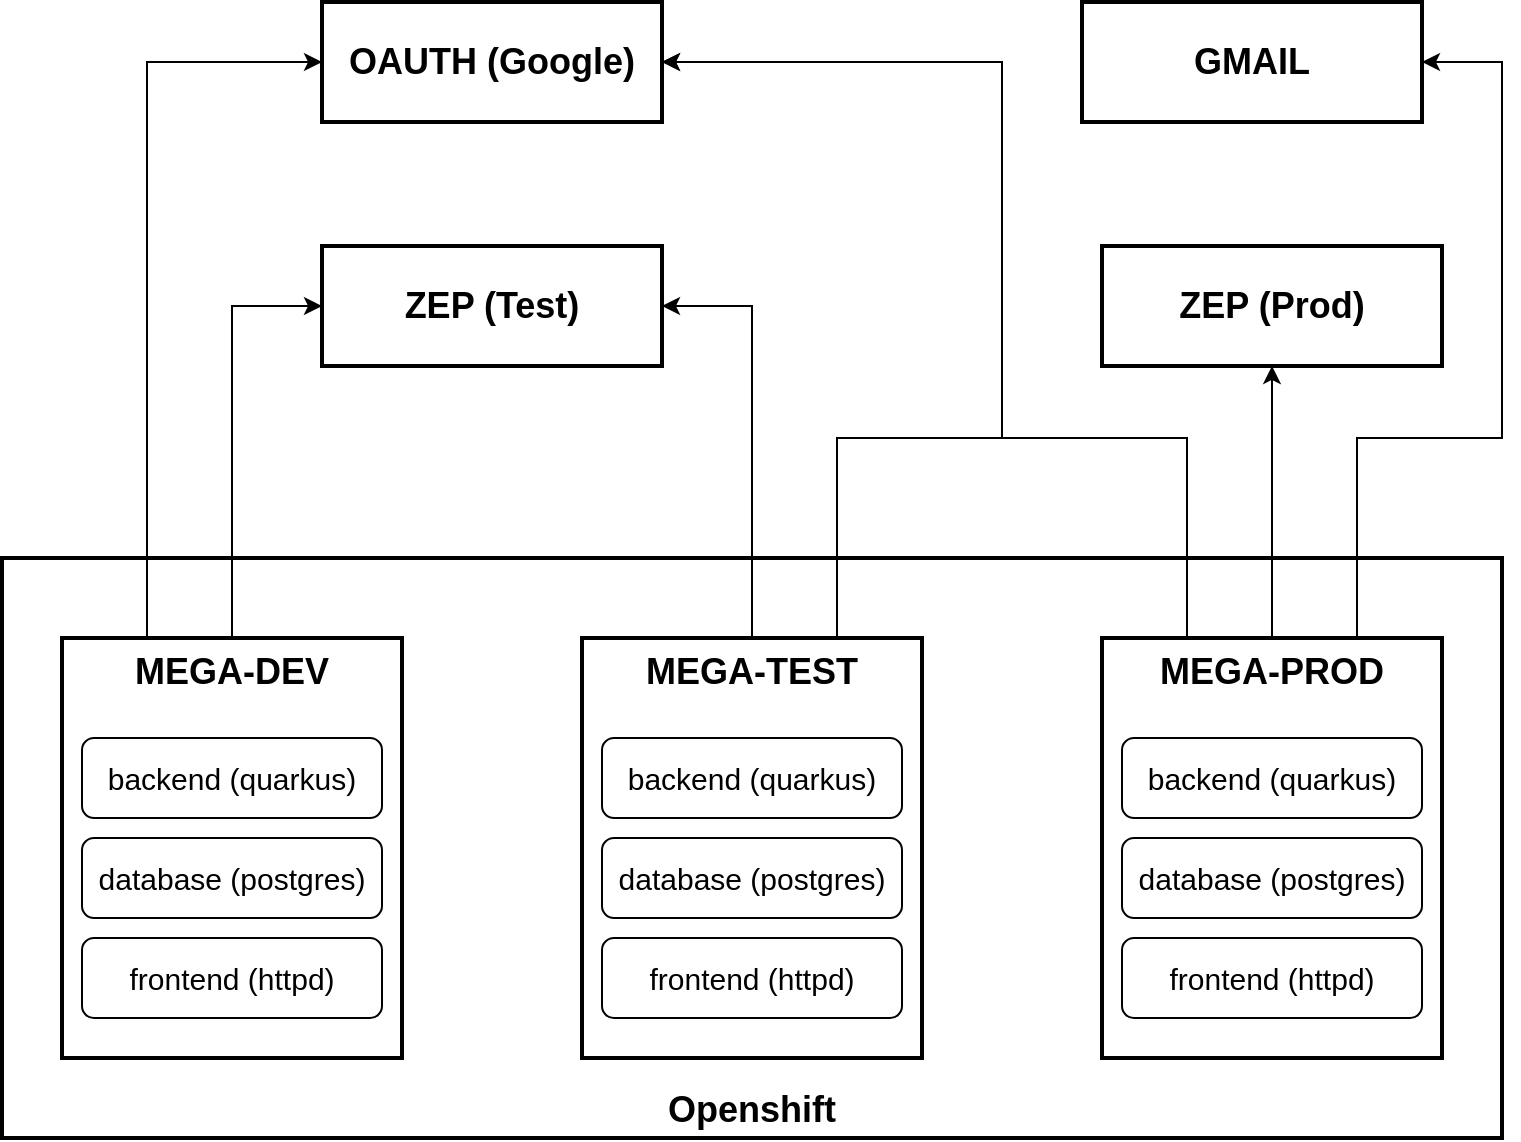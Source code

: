 <mxfile version="13.4.4" type="device"><diagram id="e_SrwKbFXv824Dpr3eIQ" name="MEGA-INFRA"><mxGraphModel dx="1422" dy="846" grid="1" gridSize="10" guides="1" tooltips="1" connect="1" arrows="1" fold="1" page="1" pageScale="1" pageWidth="850" pageHeight="1100" math="0" shadow="0"><root><mxCell id="0"/><mxCell id="1" parent="0"/><mxCell id="cd0icunzSjCtOKbsbu3J-32" value="Openshift" style="rounded=0;whiteSpace=wrap;html=1;strokeWidth=2;fontSize=18;align=center;verticalAlign=bottom;fontStyle=1" parent="1" vertex="1"><mxGeometry x="40" y="520" width="750" height="290" as="geometry"/></mxCell><mxCell id="cd0icunzSjCtOKbsbu3J-24" style="edgeStyle=orthogonalEdgeStyle;rounded=0;orthogonalLoop=1;jettySize=auto;html=1;exitX=0.5;exitY=0;exitDx=0;exitDy=0;entryX=0;entryY=0.5;entryDx=0;entryDy=0;fontSize=18;" parent="1" source="cd0icunzSjCtOKbsbu3J-2" target="cd0icunzSjCtOKbsbu3J-7" edge="1"><mxGeometry relative="1" as="geometry"/></mxCell><mxCell id="cd0icunzSjCtOKbsbu3J-27" style="edgeStyle=orthogonalEdgeStyle;rounded=0;orthogonalLoop=1;jettySize=auto;html=1;exitX=0.25;exitY=0;exitDx=0;exitDy=0;entryX=0;entryY=0.5;entryDx=0;entryDy=0;fontSize=18;" parent="1" source="cd0icunzSjCtOKbsbu3J-2" target="cd0icunzSjCtOKbsbu3J-6" edge="1"><mxGeometry relative="1" as="geometry"/></mxCell><mxCell id="cd0icunzSjCtOKbsbu3J-2" value="MEGA-DEV" style="rounded=0;whiteSpace=wrap;html=1;fontSize=18;verticalAlign=top;fontStyle=1;strokeWidth=2;" parent="1" vertex="1"><mxGeometry x="70" y="560" width="170" height="210" as="geometry"/></mxCell><mxCell id="cd0icunzSjCtOKbsbu3J-25" style="edgeStyle=orthogonalEdgeStyle;rounded=0;orthogonalLoop=1;jettySize=auto;html=1;exitX=0.5;exitY=0;exitDx=0;exitDy=0;entryX=1;entryY=0.5;entryDx=0;entryDy=0;fontSize=18;" parent="1" source="cd0icunzSjCtOKbsbu3J-3" target="cd0icunzSjCtOKbsbu3J-7" edge="1"><mxGeometry relative="1" as="geometry"/></mxCell><mxCell id="cd0icunzSjCtOKbsbu3J-28" style="edgeStyle=orthogonalEdgeStyle;rounded=0;orthogonalLoop=1;jettySize=auto;html=1;exitX=0.75;exitY=0;exitDx=0;exitDy=0;entryX=1;entryY=0.5;entryDx=0;entryDy=0;fontSize=18;" parent="1" source="cd0icunzSjCtOKbsbu3J-3" target="cd0icunzSjCtOKbsbu3J-6" edge="1"><mxGeometry relative="1" as="geometry"><Array as="points"><mxPoint x="458" y="460"/><mxPoint x="540" y="460"/><mxPoint x="540" y="272"/></Array></mxGeometry></mxCell><mxCell id="cd0icunzSjCtOKbsbu3J-3" value="MEGA-TEST" style="rounded=0;whiteSpace=wrap;html=1;fontSize=18;verticalAlign=top;fontStyle=1;strokeWidth=2;" parent="1" vertex="1"><mxGeometry x="330" y="560" width="170" height="210" as="geometry"/></mxCell><mxCell id="cd0icunzSjCtOKbsbu3J-26" style="edgeStyle=orthogonalEdgeStyle;rounded=0;orthogonalLoop=1;jettySize=auto;html=1;exitX=0.5;exitY=0;exitDx=0;exitDy=0;entryX=0.5;entryY=1;entryDx=0;entryDy=0;fontSize=18;" parent="1" source="cd0icunzSjCtOKbsbu3J-5" target="cd0icunzSjCtOKbsbu3J-8" edge="1"><mxGeometry relative="1" as="geometry"/></mxCell><mxCell id="cd0icunzSjCtOKbsbu3J-30" style="edgeStyle=orthogonalEdgeStyle;rounded=0;orthogonalLoop=1;jettySize=auto;html=1;exitX=0.25;exitY=0;exitDx=0;exitDy=0;entryX=1;entryY=0.5;entryDx=0;entryDy=0;fontSize=18;" parent="1" source="cd0icunzSjCtOKbsbu3J-5" target="cd0icunzSjCtOKbsbu3J-6" edge="1"><mxGeometry relative="1" as="geometry"><Array as="points"><mxPoint x="632" y="460"/><mxPoint x="540" y="460"/><mxPoint x="540" y="272"/></Array></mxGeometry></mxCell><mxCell id="cd0icunzSjCtOKbsbu3J-31" style="edgeStyle=orthogonalEdgeStyle;rounded=0;orthogonalLoop=1;jettySize=auto;html=1;exitX=0.75;exitY=0;exitDx=0;exitDy=0;entryX=1;entryY=0.5;entryDx=0;entryDy=0;fontSize=18;" parent="1" source="cd0icunzSjCtOKbsbu3J-5" target="cd0icunzSjCtOKbsbu3J-9" edge="1"><mxGeometry relative="1" as="geometry"><Array as="points"><mxPoint x="718" y="460"/><mxPoint x="790" y="460"/><mxPoint x="790" y="272"/></Array></mxGeometry></mxCell><mxCell id="cd0icunzSjCtOKbsbu3J-5" value="MEGA-PROD" style="rounded=0;whiteSpace=wrap;html=1;fontSize=18;verticalAlign=top;fontStyle=1;strokeWidth=2;" parent="1" vertex="1"><mxGeometry x="590" y="560" width="170" height="210" as="geometry"/></mxCell><mxCell id="cd0icunzSjCtOKbsbu3J-6" value="OAUTH (Google)" style="rounded=0;whiteSpace=wrap;html=1;fontSize=18;strokeWidth=2;fontStyle=1" parent="1" vertex="1"><mxGeometry x="200" y="242" width="170" height="60" as="geometry"/></mxCell><mxCell id="cd0icunzSjCtOKbsbu3J-7" value="ZEP (Test)" style="rounded=0;whiteSpace=wrap;html=1;fontSize=18;strokeWidth=2;fontStyle=1" parent="1" vertex="1"><mxGeometry x="200" y="364" width="170" height="60" as="geometry"/></mxCell><mxCell id="cd0icunzSjCtOKbsbu3J-8" value="ZEP (Prod)" style="rounded=0;whiteSpace=wrap;html=1;fontSize=18;strokeWidth=2;fontStyle=1" parent="1" vertex="1"><mxGeometry x="590" y="364" width="170" height="60" as="geometry"/></mxCell><mxCell id="cd0icunzSjCtOKbsbu3J-9" value="GMAIL" style="rounded=0;whiteSpace=wrap;html=1;fontSize=18;strokeWidth=2;fontStyle=1" parent="1" vertex="1"><mxGeometry x="580" y="242" width="170" height="60" as="geometry"/></mxCell><mxCell id="cd0icunzSjCtOKbsbu3J-12" value="&lt;font style=&quot;font-size: 15px&quot;&gt;backend (quarkus)&lt;/font&gt;" style="rounded=1;whiteSpace=wrap;html=1;fontSize=18;align=center;" parent="1" vertex="1"><mxGeometry x="80" y="610" width="150" height="40" as="geometry"/></mxCell><mxCell id="cd0icunzSjCtOKbsbu3J-13" value="&lt;font style=&quot;font-size: 15px&quot;&gt;frontend (httpd)&lt;/font&gt;" style="rounded=1;whiteSpace=wrap;html=1;fontSize=18;align=center;" parent="1" vertex="1"><mxGeometry x="80" y="710" width="150" height="40" as="geometry"/></mxCell><mxCell id="cd0icunzSjCtOKbsbu3J-20" value="&lt;font style=&quot;font-size: 15px&quot;&gt;backend (quarkus)&lt;/font&gt;" style="rounded=1;whiteSpace=wrap;html=1;fontSize=18;align=center;" parent="1" vertex="1"><mxGeometry x="340" y="610" width="150" height="40" as="geometry"/></mxCell><mxCell id="cd0icunzSjCtOKbsbu3J-21" value="&lt;font style=&quot;font-size: 15px&quot;&gt;frontend (httpd)&lt;/font&gt;" style="rounded=1;whiteSpace=wrap;html=1;fontSize=18;align=center;" parent="1" vertex="1"><mxGeometry x="340" y="710" width="150" height="40" as="geometry"/></mxCell><mxCell id="cd0icunzSjCtOKbsbu3J-22" value="&lt;font style=&quot;font-size: 15px&quot;&gt;backend (quarkus)&lt;/font&gt;" style="rounded=1;whiteSpace=wrap;html=1;fontSize=18;align=center;" parent="1" vertex="1"><mxGeometry x="600" y="610" width="150" height="40" as="geometry"/></mxCell><mxCell id="cd0icunzSjCtOKbsbu3J-23" value="&lt;font style=&quot;font-size: 15px&quot;&gt;frontend (httpd)&lt;/font&gt;" style="rounded=1;whiteSpace=wrap;html=1;fontSize=18;align=center;" parent="1" vertex="1"><mxGeometry x="600" y="710" width="150" height="40" as="geometry"/></mxCell><mxCell id="lvBu-nb3-6nwtGg6NWED-1" value="&lt;font style=&quot;font-size: 15px&quot;&gt;database (postgres)&lt;/font&gt;" style="rounded=1;whiteSpace=wrap;html=1;fontSize=18;align=center;" vertex="1" parent="1"><mxGeometry x="340" y="660" width="150" height="40" as="geometry"/></mxCell><mxCell id="lvBu-nb3-6nwtGg6NWED-2" value="&lt;font style=&quot;font-size: 15px&quot;&gt;database (postgres)&lt;/font&gt;" style="rounded=1;whiteSpace=wrap;html=1;fontSize=18;align=center;" vertex="1" parent="1"><mxGeometry x="80" y="660" width="150" height="40" as="geometry"/></mxCell><mxCell id="lvBu-nb3-6nwtGg6NWED-3" value="&lt;font style=&quot;font-size: 15px&quot;&gt;database (postgres)&lt;/font&gt;" style="rounded=1;whiteSpace=wrap;html=1;fontSize=18;align=center;" vertex="1" parent="1"><mxGeometry x="600" y="660" width="150" height="40" as="geometry"/></mxCell></root></mxGraphModel></diagram></mxfile>
